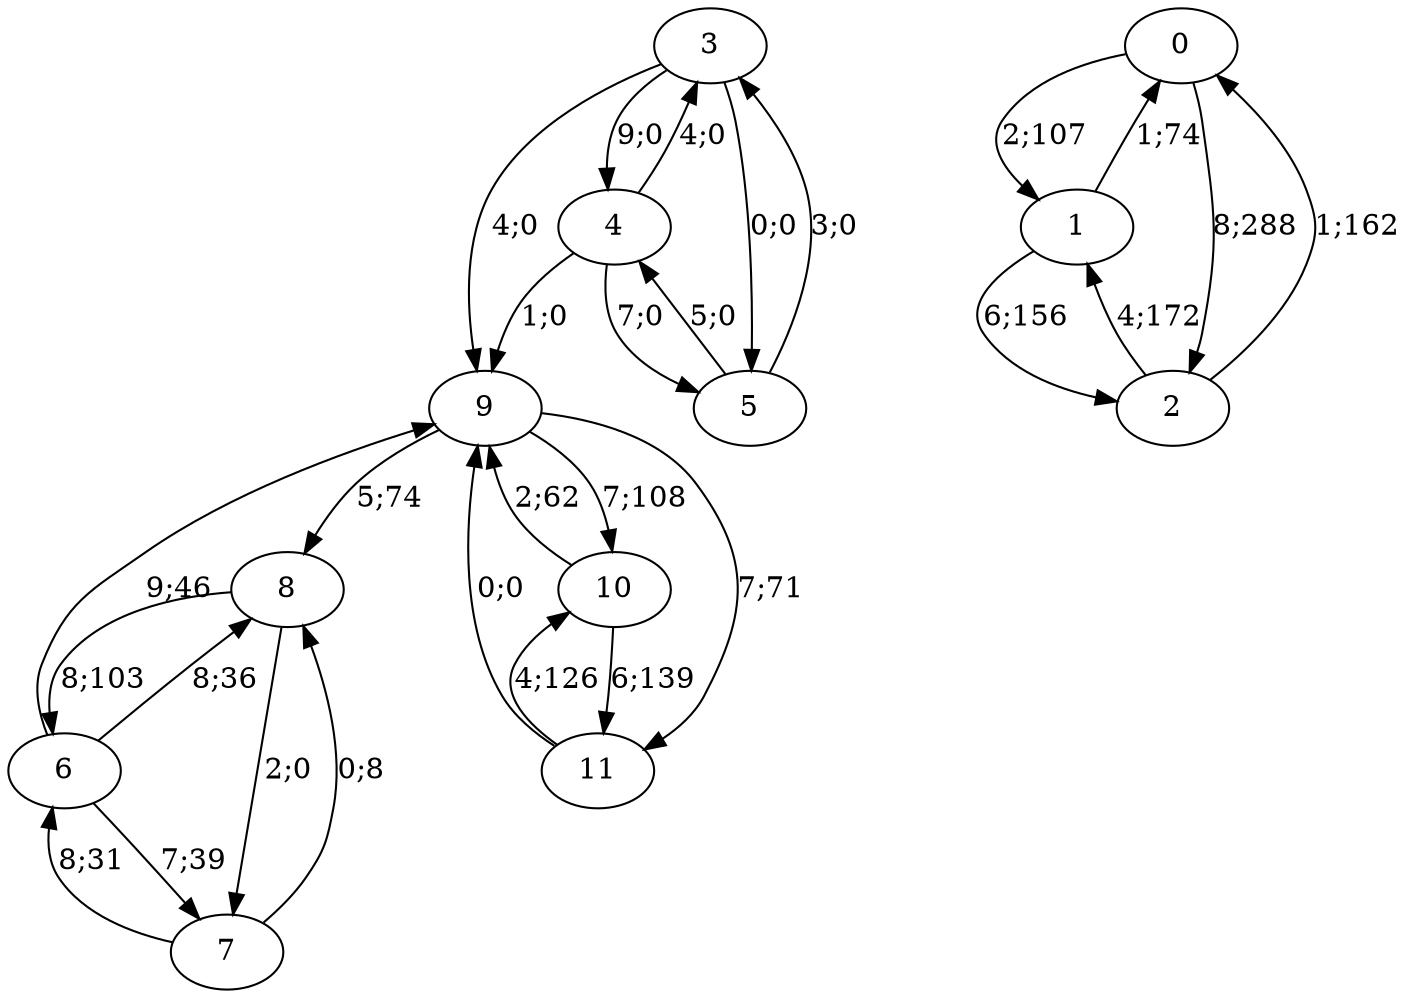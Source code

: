 digraph graph2472 {




















9 -> 8 [color=black,label="5;74"]
9 -> 10 [color=black,label="7;108"]
9 -> 11 [color=black,label="7;71"]


10 -> 9 [color=black,label="2;62"]
10 -> 11 [color=black,label="6;139"]


11 -> 9 [color=black,label="0;0"]
11 -> 10 [color=black,label="4;126"]














6 -> 9 [color=black,label="9;46"]
6 -> 7 [color=black,label="7;39"]
6 -> 8 [color=black,label="8;36"]


7 -> 6 [color=black,label="8;31"]
7 -> 8 [color=black,label="0;8"]


8 -> 6 [color=black,label="8;103"]
8 -> 7 [color=black,label="2;0"]








0 -> 1 [color=black,label="2;107"]
0 -> 2 [color=black,label="8;288"]


1 -> 0 [color=black,label="1;74"]
1 -> 2 [color=black,label="6;156"]


2 -> 0 [color=black,label="1;162"]
2 -> 1 [color=black,label="4;172"]


























3 -> 9 [color=black,label="4;0"]
3 -> 4 [color=black,label="9;0"]
3 -> 5 [color=black,label="0;0"]


4 -> 9 [color=black,label="1;0"]
4 -> 3 [color=black,label="4;0"]
4 -> 5 [color=black,label="7;0"]


5 -> 3 [color=black,label="3;0"]
5 -> 4 [color=black,label="5;0"]













}